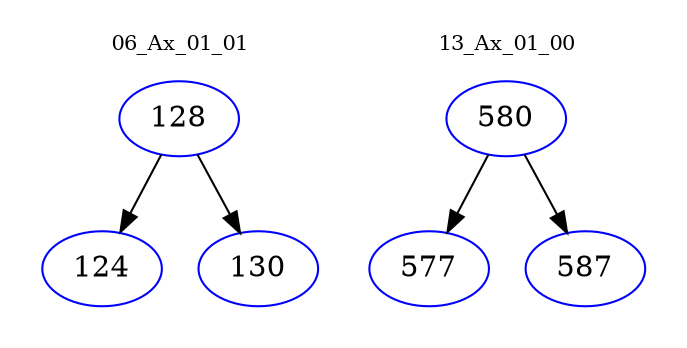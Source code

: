 digraph{
subgraph cluster_0 {
color = white
label = "06_Ax_01_01";
fontsize=10;
T0_128 [label="128", color="blue"]
T0_128 -> T0_124 [color="black"]
T0_124 [label="124", color="blue"]
T0_128 -> T0_130 [color="black"]
T0_130 [label="130", color="blue"]
}
subgraph cluster_1 {
color = white
label = "13_Ax_01_00";
fontsize=10;
T1_580 [label="580", color="blue"]
T1_580 -> T1_577 [color="black"]
T1_577 [label="577", color="blue"]
T1_580 -> T1_587 [color="black"]
T1_587 [label="587", color="blue"]
}
}
